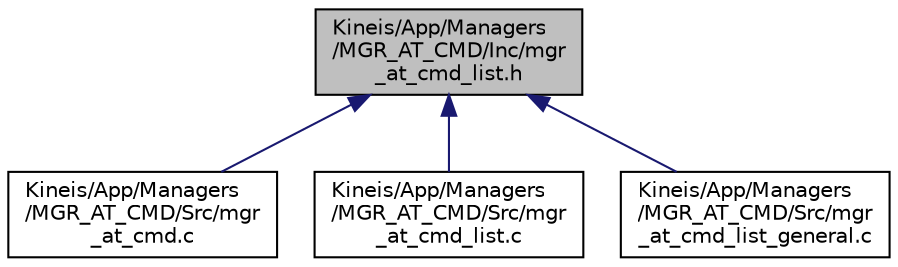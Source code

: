 digraph "Kineis/App/Managers/MGR_AT_CMD/Inc/mgr_at_cmd_list.h"
{
 // INTERACTIVE_SVG=YES
 // LATEX_PDF_SIZE
  edge [fontname="Helvetica",fontsize="10",labelfontname="Helvetica",labelfontsize="10"];
  node [fontname="Helvetica",fontsize="10",shape=record];
  Node1 [label="Kineis/App/Managers\l/MGR_AT_CMD/Inc/mgr\l_at_cmd_list.h",height=0.2,width=0.4,color="black", fillcolor="grey75", style="filled", fontcolor="black",tooltip="AT commands list header file."];
  Node1 -> Node2 [dir="back",color="midnightblue",fontsize="10",style="solid",fontname="Helvetica"];
  Node2 [label="Kineis/App/Managers\l/MGR_AT_CMD/Src/mgr\l_at_cmd.c",height=0.2,width=0.4,color="black", fillcolor="white", style="filled",URL="$da/d77/mgr__at__cmd_8c.html",tooltip="APIs Implementation used to parse the UART ASCII data stream and extract AT commands."];
  Node1 -> Node3 [dir="back",color="midnightblue",fontsize="10",style="solid",fontname="Helvetica"];
  Node3 [label="Kineis/App/Managers\l/MGR_AT_CMD/Src/mgr\l_at_cmd_list.c",height=0.2,width=0.4,color="black", fillcolor="white", style="filled",URL="$da/df9/mgr__at__cmd__list_8c.html",tooltip="AT commands list main file."];
  Node1 -> Node4 [dir="back",color="midnightblue",fontsize="10",style="solid",fontname="Helvetica"];
  Node4 [label="Kineis/App/Managers\l/MGR_AT_CMD/Src/mgr\l_at_cmd_list_general.c",height=0.2,width=0.4,color="black", fillcolor="white", style="filled",URL="$d1/dfd/mgr__at__cmd__list__general_8c.html",tooltip="subset of AT commands concerning general purpose (get ID, FW version, ...)"];
}
